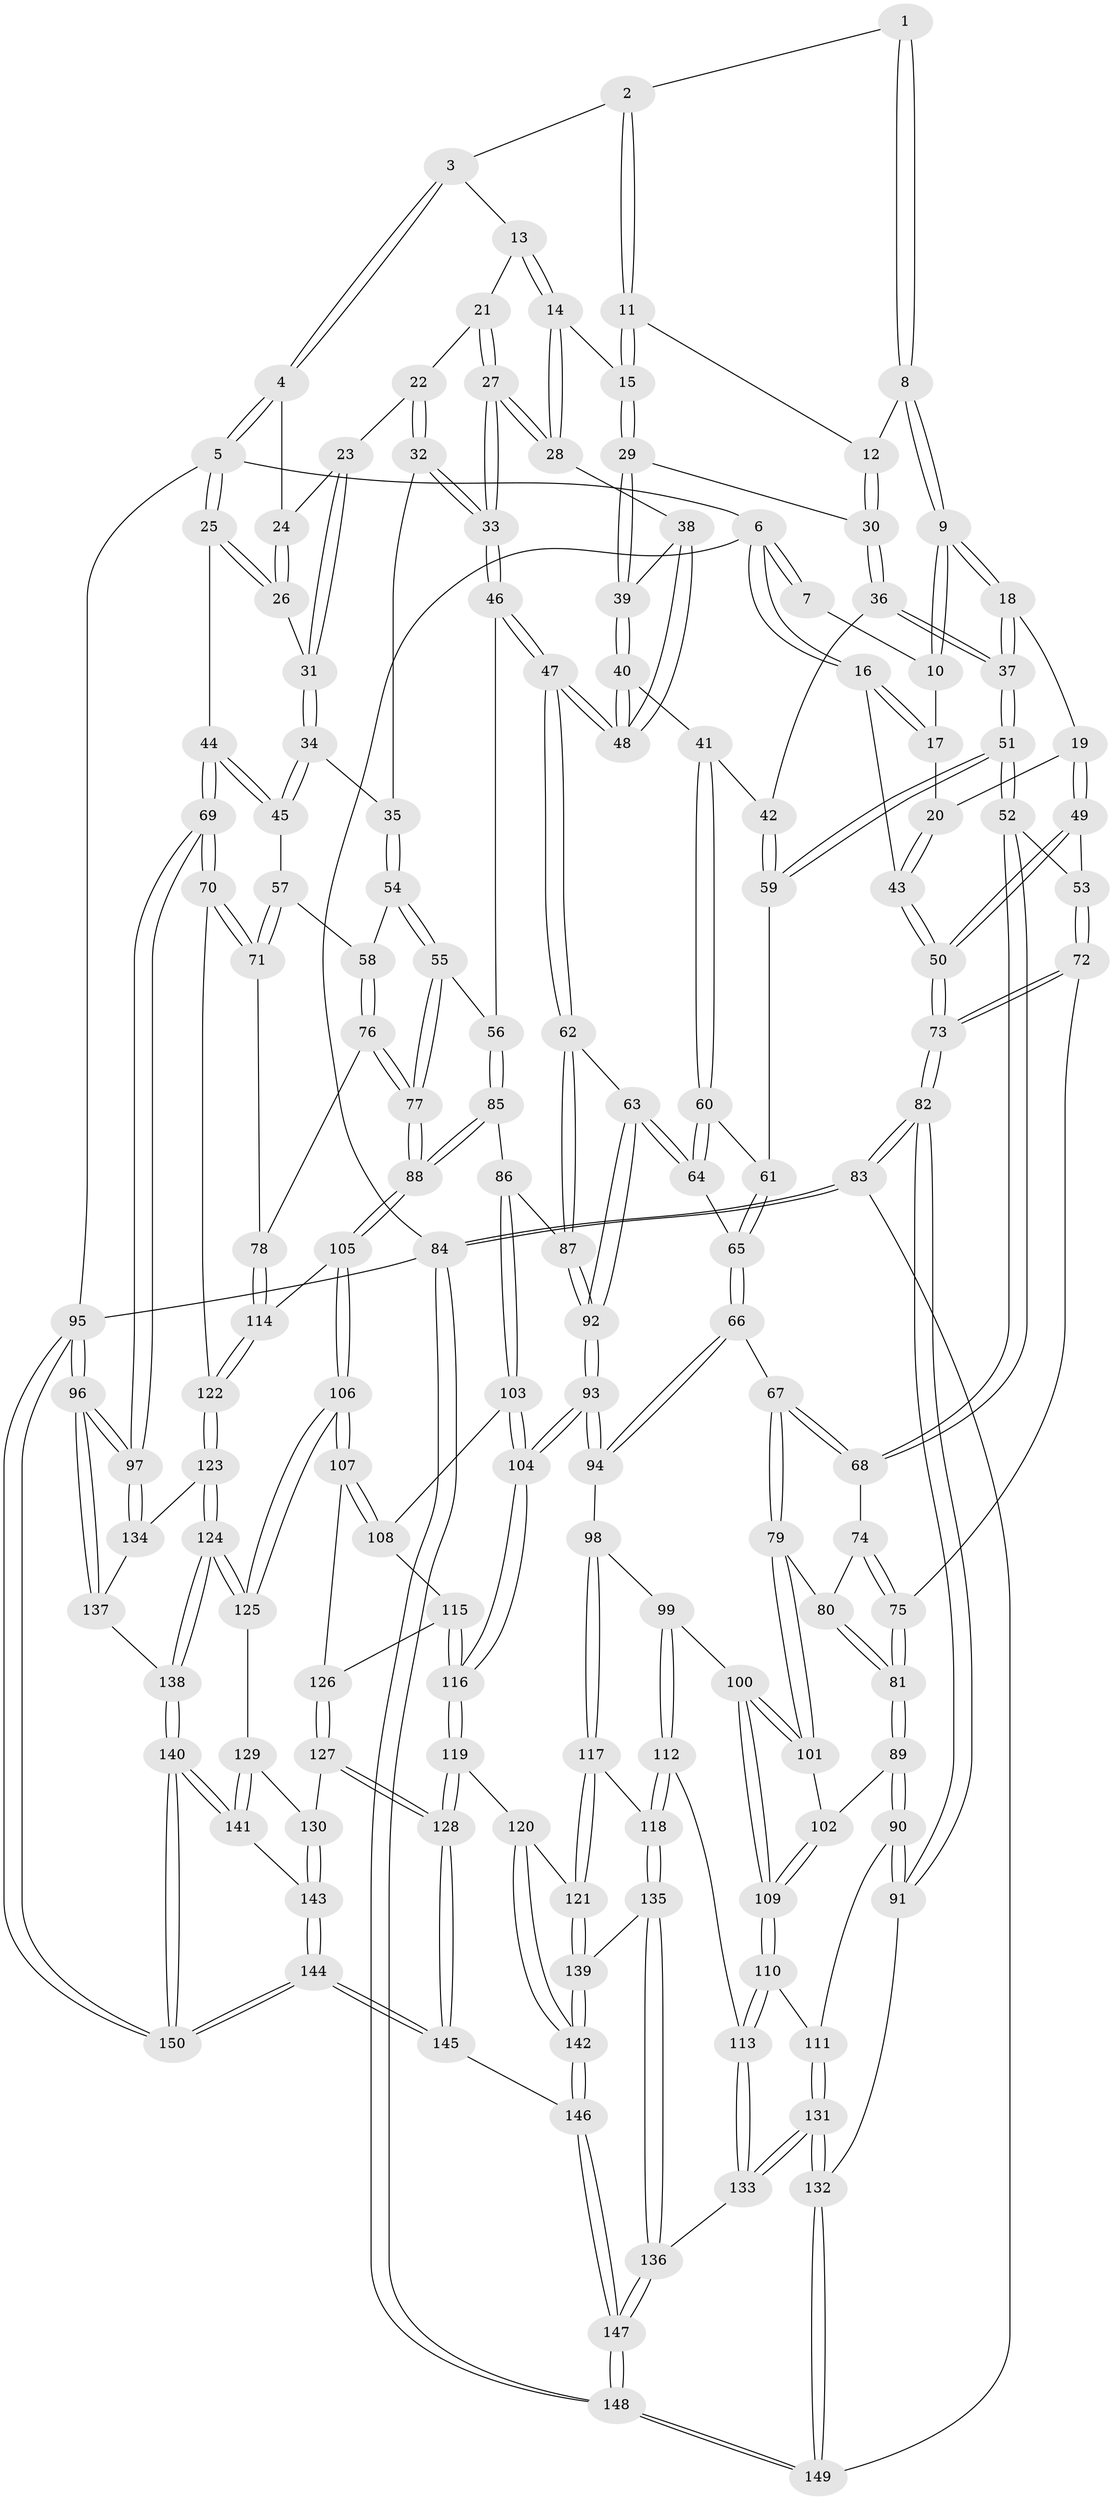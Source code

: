 // coarse degree distribution, {3: 0.5934065934065934, 4: 0.4065934065934066}
// Generated by graph-tools (version 1.1) at 2025/38/03/04/25 23:38:36]
// undirected, 150 vertices, 372 edges
graph export_dot {
  node [color=gray90,style=filled];
  1 [pos="+0.2064386581875711+0"];
  2 [pos="+0.4357044463453566+0"];
  3 [pos="+0.5347358189794652+0"];
  4 [pos="+1+0"];
  5 [pos="+1+0"];
  6 [pos="+0+0"];
  7 [pos="+0.19229113209471402+0"];
  8 [pos="+0.2125363107069839+0.14030530425074175"];
  9 [pos="+0.17074340030345023+0.22744726976063415"];
  10 [pos="+0.05402718372127977+0.10154299695038442"];
  11 [pos="+0.4082094708892382+0.0943323723543015"];
  12 [pos="+0.26772700166336927+0.14657407568709055"];
  13 [pos="+0.5954874032040226+0.04851953887163296"];
  14 [pos="+0.5344940051231925+0.19900044794365007"];
  15 [pos="+0.4267433904112316+0.191148244557026"];
  16 [pos="+0+0.005193422976568416"];
  17 [pos="+0.026068372856921904+0.11200310888351987"];
  18 [pos="+0.17025581716661145+0.22946353025901467"];
  19 [pos="+0.13127584415168544+0.24046275100258901"];
  20 [pos="+0.04035814663794242+0.22263263262556218"];
  21 [pos="+0.7079872596208856+0.12866412165111646"];
  22 [pos="+0.7371273837399519+0.13734659631447038"];
  23 [pos="+0.7611753419395787+0.13047590723185246"];
  24 [pos="+0.8232839949995611+0.05912356046128511"];
  25 [pos="+1+0"];
  26 [pos="+0.9013175626978884+0.2074684397832183"];
  27 [pos="+0.5907554811728085+0.2596793440956196"];
  28 [pos="+0.5652605079293802+0.24658822779892622"];
  29 [pos="+0.4116649999782907+0.2063049449403712"];
  30 [pos="+0.4034294074419577+0.21000078781109743"];
  31 [pos="+0.8620377529414394+0.2365461432810798"];
  32 [pos="+0.7179842230533304+0.27769709848430724"];
  33 [pos="+0.6358676452085528+0.3067462646637718"];
  34 [pos="+0.8577691510972468+0.2565452588807827"];
  35 [pos="+0.7802746244802798+0.30622437223236937"];
  36 [pos="+0.33150434457723243+0.2883276961806518"];
  37 [pos="+0.227238734483235+0.302246344471235"];
  38 [pos="+0.5507017575976021+0.2616844186990406"];
  39 [pos="+0.4640105515237023+0.33437593438625995"];
  40 [pos="+0.4585682566969575+0.35075363579652713"];
  41 [pos="+0.4163280216916697+0.3663970676209782"];
  42 [pos="+0.39222392169207815+0.3518401335189431"];
  43 [pos="+0+0.24955955553770753"];
  44 [pos="+1+0.2993620789156484"];
  45 [pos="+0.9371656050409879+0.3518259841860561"];
  46 [pos="+0.621887345629665+0.4509591668824973"];
  47 [pos="+0.5856386397145545+0.4658350046617249"];
  48 [pos="+0.5206062120256563+0.3996835464704946"];
  49 [pos="+0.05333913942631496+0.35260167156443334"];
  50 [pos="+0+0.3713279474629132"];
  51 [pos="+0.22433305124897468+0.4118922097246732"];
  52 [pos="+0.22001769428203846+0.4196400687356247"];
  53 [pos="+0.10062483105937026+0.4466275288593851"];
  54 [pos="+0.7981535582310172+0.44145492685254917"];
  55 [pos="+0.7018947712951674+0.47497730383536596"];
  56 [pos="+0.6972101667601923+0.47619749460270666"];
  57 [pos="+0.891177771431659+0.40829646848450973"];
  58 [pos="+0.809747116987211+0.44458300783178667"];
  59 [pos="+0.2906858793832916+0.4207263777141378"];
  60 [pos="+0.41048327810035246+0.39165619374839533"];
  61 [pos="+0.32745680600003746+0.43448299798675194"];
  62 [pos="+0.5787766741630544+0.47346097417795535"];
  63 [pos="+0.5198324712653105+0.511809522365922"];
  64 [pos="+0.4309344398411524+0.5101804323845712"];
  65 [pos="+0.40571293524438606+0.5225609648585214"];
  66 [pos="+0.3579912715922852+0.5756137459383945"];
  67 [pos="+0.31218782892747543+0.580708737089"];
  68 [pos="+0.22165901283205058+0.42815756708856784"];
  69 [pos="+1+0.6100451207704117"];
  70 [pos="+1+0.6096936893720096"];
  71 [pos="+1+0.6020154403001531"];
  72 [pos="+0.05638963074382682+0.49691893885020494"];
  73 [pos="+0+0.49951105856902916"];
  74 [pos="+0.1862959168277339+0.521669614453848"];
  75 [pos="+0.08187897827424945+0.5395938903846014"];
  76 [pos="+0.9055661177876343+0.6124839587857294"];
  77 [pos="+0.8585271302110895+0.6418007514783463"];
  78 [pos="+0.9566437463971931+0.6143295479276375"];
  79 [pos="+0.29464828666625703+0.5970041337803588"];
  80 [pos="+0.1858959239672865+0.5538074383629167"];
  81 [pos="+0.11559140171700003+0.6327869746412828"];
  82 [pos="+0+0.7480956142901475"];
  83 [pos="+0+0.8013019972677268"];
  84 [pos="+0+1"];
  85 [pos="+0.7150181018549323+0.6108188233893116"];
  86 [pos="+0.6761332930792203+0.6416792726523733"];
  87 [pos="+0.6197921657362192+0.626440694610224"];
  88 [pos="+0.8283920396942497+0.6645335080647234"];
  89 [pos="+0.11559450766341658+0.6386302500302257"];
  90 [pos="+0.059668800887881755+0.71543109577995"];
  91 [pos="+0+0.7472125567988908"];
  92 [pos="+0.5148974726617362+0.6908610078010552"];
  93 [pos="+0.5119645028894415+0.6975974534517994"];
  94 [pos="+0.4241874614714781+0.6746364796419289"];
  95 [pos="+1+1"];
  96 [pos="+1+0.757695342929376"];
  97 [pos="+1+0.7455769951277892"];
  98 [pos="+0.3700601835411556+0.7239485415520048"];
  99 [pos="+0.3159309651535761+0.7059600648375496"];
  100 [pos="+0.2971689926090188+0.6964472356272307"];
  101 [pos="+0.28805854508009715+0.6073776873543256"];
  102 [pos="+0.20207177365310347+0.6457808791970723"];
  103 [pos="+0.6698736870688929+0.6932220174318457"];
  104 [pos="+0.5141484263667853+0.7031044223350742"];
  105 [pos="+0.8241570866969775+0.6787452037724292"];
  106 [pos="+0.7809023296280894+0.7612441713990239"];
  107 [pos="+0.7617698004108696+0.7623820712113211"];
  108 [pos="+0.6713686392657249+0.6975037354278588"];
  109 [pos="+0.2404943211779158+0.7532917856898048"];
  110 [pos="+0.2384064119730829+0.7591146655113671"];
  111 [pos="+0.09466614837538871+0.7451752176374677"];
  112 [pos="+0.3115318367467433+0.8129961243352585"];
  113 [pos="+0.25454423850425584+0.7946858742539437"];
  114 [pos="+0.9150130564196769+0.7792800925950041"];
  115 [pos="+0.629224556200658+0.7705090924202211"];
  116 [pos="+0.5315884120150347+0.8075870455997315"];
  117 [pos="+0.36299653677911603+0.8167141000590692"];
  118 [pos="+0.32819579106667074+0.8200977201674263"];
  119 [pos="+0.5228712528219388+0.8442618097159303"];
  120 [pos="+0.43601527983300903+0.8499619779844422"];
  121 [pos="+0.37242865504097433+0.8222190771523422"];
  122 [pos="+0.9171192388695677+0.7871962947004757"];
  123 [pos="+0.912713236388061+0.8204733957719873"];
  124 [pos="+0.8815713787027546+0.8501285428613672"];
  125 [pos="+0.8170910810461897+0.8290601161943606"];
  126 [pos="+0.7107076566323317+0.7926015179277186"];
  127 [pos="+0.6695876651550754+0.8872839261919835"];
  128 [pos="+0.5701845872372108+0.924936364335964"];
  129 [pos="+0.7912450889136428+0.8640373377720294"];
  130 [pos="+0.6872308940777802+0.8906186714122054"];
  131 [pos="+0.15515694966240987+0.8961787035951163"];
  132 [pos="+0.1258642165548003+0.9281996383596327"];
  133 [pos="+0.18606588055671947+0.8912737237100147"];
  134 [pos="+1+0.8162797502246449"];
  135 [pos="+0.29174056491773703+0.9033318904895378"];
  136 [pos="+0.2387559980052669+0.9196487725999649"];
  137 [pos="+0.9642723943654641+0.8878513487191926"];
  138 [pos="+0.920753453353783+0.9459193473424644"];
  139 [pos="+0.3298911412776663+0.9310857442970033"];
  140 [pos="+0.9395402371891894+1"];
  141 [pos="+0.7878287081522585+0.9238794253878663"];
  142 [pos="+0.361823862566929+0.9695632462003217"];
  143 [pos="+0.753215433757706+0.9519941277828716"];
  144 [pos="+0.6985175410886976+1"];
  145 [pos="+0.5670920092125636+1"];
  146 [pos="+0.3612860163365462+1"];
  147 [pos="+0.3462017945977751+1"];
  148 [pos="+0.020050961883449885+1"];
  149 [pos="+0.11480138143279235+0.956435863425143"];
  150 [pos="+1+1"];
  1 -- 2;
  1 -- 8;
  1 -- 8;
  2 -- 3;
  2 -- 11;
  2 -- 11;
  3 -- 4;
  3 -- 4;
  3 -- 13;
  4 -- 5;
  4 -- 5;
  4 -- 24;
  5 -- 6;
  5 -- 25;
  5 -- 25;
  5 -- 95;
  6 -- 7;
  6 -- 7;
  6 -- 16;
  6 -- 16;
  6 -- 84;
  7 -- 10;
  8 -- 9;
  8 -- 9;
  8 -- 12;
  9 -- 10;
  9 -- 10;
  9 -- 18;
  9 -- 18;
  10 -- 17;
  11 -- 12;
  11 -- 15;
  11 -- 15;
  12 -- 30;
  12 -- 30;
  13 -- 14;
  13 -- 14;
  13 -- 21;
  14 -- 15;
  14 -- 28;
  14 -- 28;
  15 -- 29;
  15 -- 29;
  16 -- 17;
  16 -- 17;
  16 -- 43;
  17 -- 20;
  18 -- 19;
  18 -- 37;
  18 -- 37;
  19 -- 20;
  19 -- 49;
  19 -- 49;
  20 -- 43;
  20 -- 43;
  21 -- 22;
  21 -- 27;
  21 -- 27;
  22 -- 23;
  22 -- 32;
  22 -- 32;
  23 -- 24;
  23 -- 31;
  23 -- 31;
  24 -- 26;
  24 -- 26;
  25 -- 26;
  25 -- 26;
  25 -- 44;
  26 -- 31;
  27 -- 28;
  27 -- 28;
  27 -- 33;
  27 -- 33;
  28 -- 38;
  29 -- 30;
  29 -- 39;
  29 -- 39;
  30 -- 36;
  30 -- 36;
  31 -- 34;
  31 -- 34;
  32 -- 33;
  32 -- 33;
  32 -- 35;
  33 -- 46;
  33 -- 46;
  34 -- 35;
  34 -- 45;
  34 -- 45;
  35 -- 54;
  35 -- 54;
  36 -- 37;
  36 -- 37;
  36 -- 42;
  37 -- 51;
  37 -- 51;
  38 -- 39;
  38 -- 48;
  38 -- 48;
  39 -- 40;
  39 -- 40;
  40 -- 41;
  40 -- 48;
  40 -- 48;
  41 -- 42;
  41 -- 60;
  41 -- 60;
  42 -- 59;
  42 -- 59;
  43 -- 50;
  43 -- 50;
  44 -- 45;
  44 -- 45;
  44 -- 69;
  44 -- 69;
  45 -- 57;
  46 -- 47;
  46 -- 47;
  46 -- 56;
  47 -- 48;
  47 -- 48;
  47 -- 62;
  47 -- 62;
  49 -- 50;
  49 -- 50;
  49 -- 53;
  50 -- 73;
  50 -- 73;
  51 -- 52;
  51 -- 52;
  51 -- 59;
  51 -- 59;
  52 -- 53;
  52 -- 68;
  52 -- 68;
  53 -- 72;
  53 -- 72;
  54 -- 55;
  54 -- 55;
  54 -- 58;
  55 -- 56;
  55 -- 77;
  55 -- 77;
  56 -- 85;
  56 -- 85;
  57 -- 58;
  57 -- 71;
  57 -- 71;
  58 -- 76;
  58 -- 76;
  59 -- 61;
  60 -- 61;
  60 -- 64;
  60 -- 64;
  61 -- 65;
  61 -- 65;
  62 -- 63;
  62 -- 87;
  62 -- 87;
  63 -- 64;
  63 -- 64;
  63 -- 92;
  63 -- 92;
  64 -- 65;
  65 -- 66;
  65 -- 66;
  66 -- 67;
  66 -- 94;
  66 -- 94;
  67 -- 68;
  67 -- 68;
  67 -- 79;
  67 -- 79;
  68 -- 74;
  69 -- 70;
  69 -- 70;
  69 -- 97;
  69 -- 97;
  70 -- 71;
  70 -- 71;
  70 -- 122;
  71 -- 78;
  72 -- 73;
  72 -- 73;
  72 -- 75;
  73 -- 82;
  73 -- 82;
  74 -- 75;
  74 -- 75;
  74 -- 80;
  75 -- 81;
  75 -- 81;
  76 -- 77;
  76 -- 77;
  76 -- 78;
  77 -- 88;
  77 -- 88;
  78 -- 114;
  78 -- 114;
  79 -- 80;
  79 -- 101;
  79 -- 101;
  80 -- 81;
  80 -- 81;
  81 -- 89;
  81 -- 89;
  82 -- 83;
  82 -- 83;
  82 -- 91;
  82 -- 91;
  83 -- 84;
  83 -- 84;
  83 -- 149;
  84 -- 148;
  84 -- 148;
  84 -- 95;
  85 -- 86;
  85 -- 88;
  85 -- 88;
  86 -- 87;
  86 -- 103;
  86 -- 103;
  87 -- 92;
  87 -- 92;
  88 -- 105;
  88 -- 105;
  89 -- 90;
  89 -- 90;
  89 -- 102;
  90 -- 91;
  90 -- 91;
  90 -- 111;
  91 -- 132;
  92 -- 93;
  92 -- 93;
  93 -- 94;
  93 -- 94;
  93 -- 104;
  93 -- 104;
  94 -- 98;
  95 -- 96;
  95 -- 96;
  95 -- 150;
  95 -- 150;
  96 -- 97;
  96 -- 97;
  96 -- 137;
  96 -- 137;
  97 -- 134;
  97 -- 134;
  98 -- 99;
  98 -- 117;
  98 -- 117;
  99 -- 100;
  99 -- 112;
  99 -- 112;
  100 -- 101;
  100 -- 101;
  100 -- 109;
  100 -- 109;
  101 -- 102;
  102 -- 109;
  102 -- 109;
  103 -- 104;
  103 -- 104;
  103 -- 108;
  104 -- 116;
  104 -- 116;
  105 -- 106;
  105 -- 106;
  105 -- 114;
  106 -- 107;
  106 -- 107;
  106 -- 125;
  106 -- 125;
  107 -- 108;
  107 -- 108;
  107 -- 126;
  108 -- 115;
  109 -- 110;
  109 -- 110;
  110 -- 111;
  110 -- 113;
  110 -- 113;
  111 -- 131;
  111 -- 131;
  112 -- 113;
  112 -- 118;
  112 -- 118;
  113 -- 133;
  113 -- 133;
  114 -- 122;
  114 -- 122;
  115 -- 116;
  115 -- 116;
  115 -- 126;
  116 -- 119;
  116 -- 119;
  117 -- 118;
  117 -- 121;
  117 -- 121;
  118 -- 135;
  118 -- 135;
  119 -- 120;
  119 -- 128;
  119 -- 128;
  120 -- 121;
  120 -- 142;
  120 -- 142;
  121 -- 139;
  121 -- 139;
  122 -- 123;
  122 -- 123;
  123 -- 124;
  123 -- 124;
  123 -- 134;
  124 -- 125;
  124 -- 125;
  124 -- 138;
  124 -- 138;
  125 -- 129;
  126 -- 127;
  126 -- 127;
  127 -- 128;
  127 -- 128;
  127 -- 130;
  128 -- 145;
  128 -- 145;
  129 -- 130;
  129 -- 141;
  129 -- 141;
  130 -- 143;
  130 -- 143;
  131 -- 132;
  131 -- 132;
  131 -- 133;
  131 -- 133;
  132 -- 149;
  132 -- 149;
  133 -- 136;
  134 -- 137;
  135 -- 136;
  135 -- 136;
  135 -- 139;
  136 -- 147;
  136 -- 147;
  137 -- 138;
  138 -- 140;
  138 -- 140;
  139 -- 142;
  139 -- 142;
  140 -- 141;
  140 -- 141;
  140 -- 150;
  140 -- 150;
  141 -- 143;
  142 -- 146;
  142 -- 146;
  143 -- 144;
  143 -- 144;
  144 -- 145;
  144 -- 145;
  144 -- 150;
  144 -- 150;
  145 -- 146;
  146 -- 147;
  146 -- 147;
  147 -- 148;
  147 -- 148;
  148 -- 149;
  148 -- 149;
}
